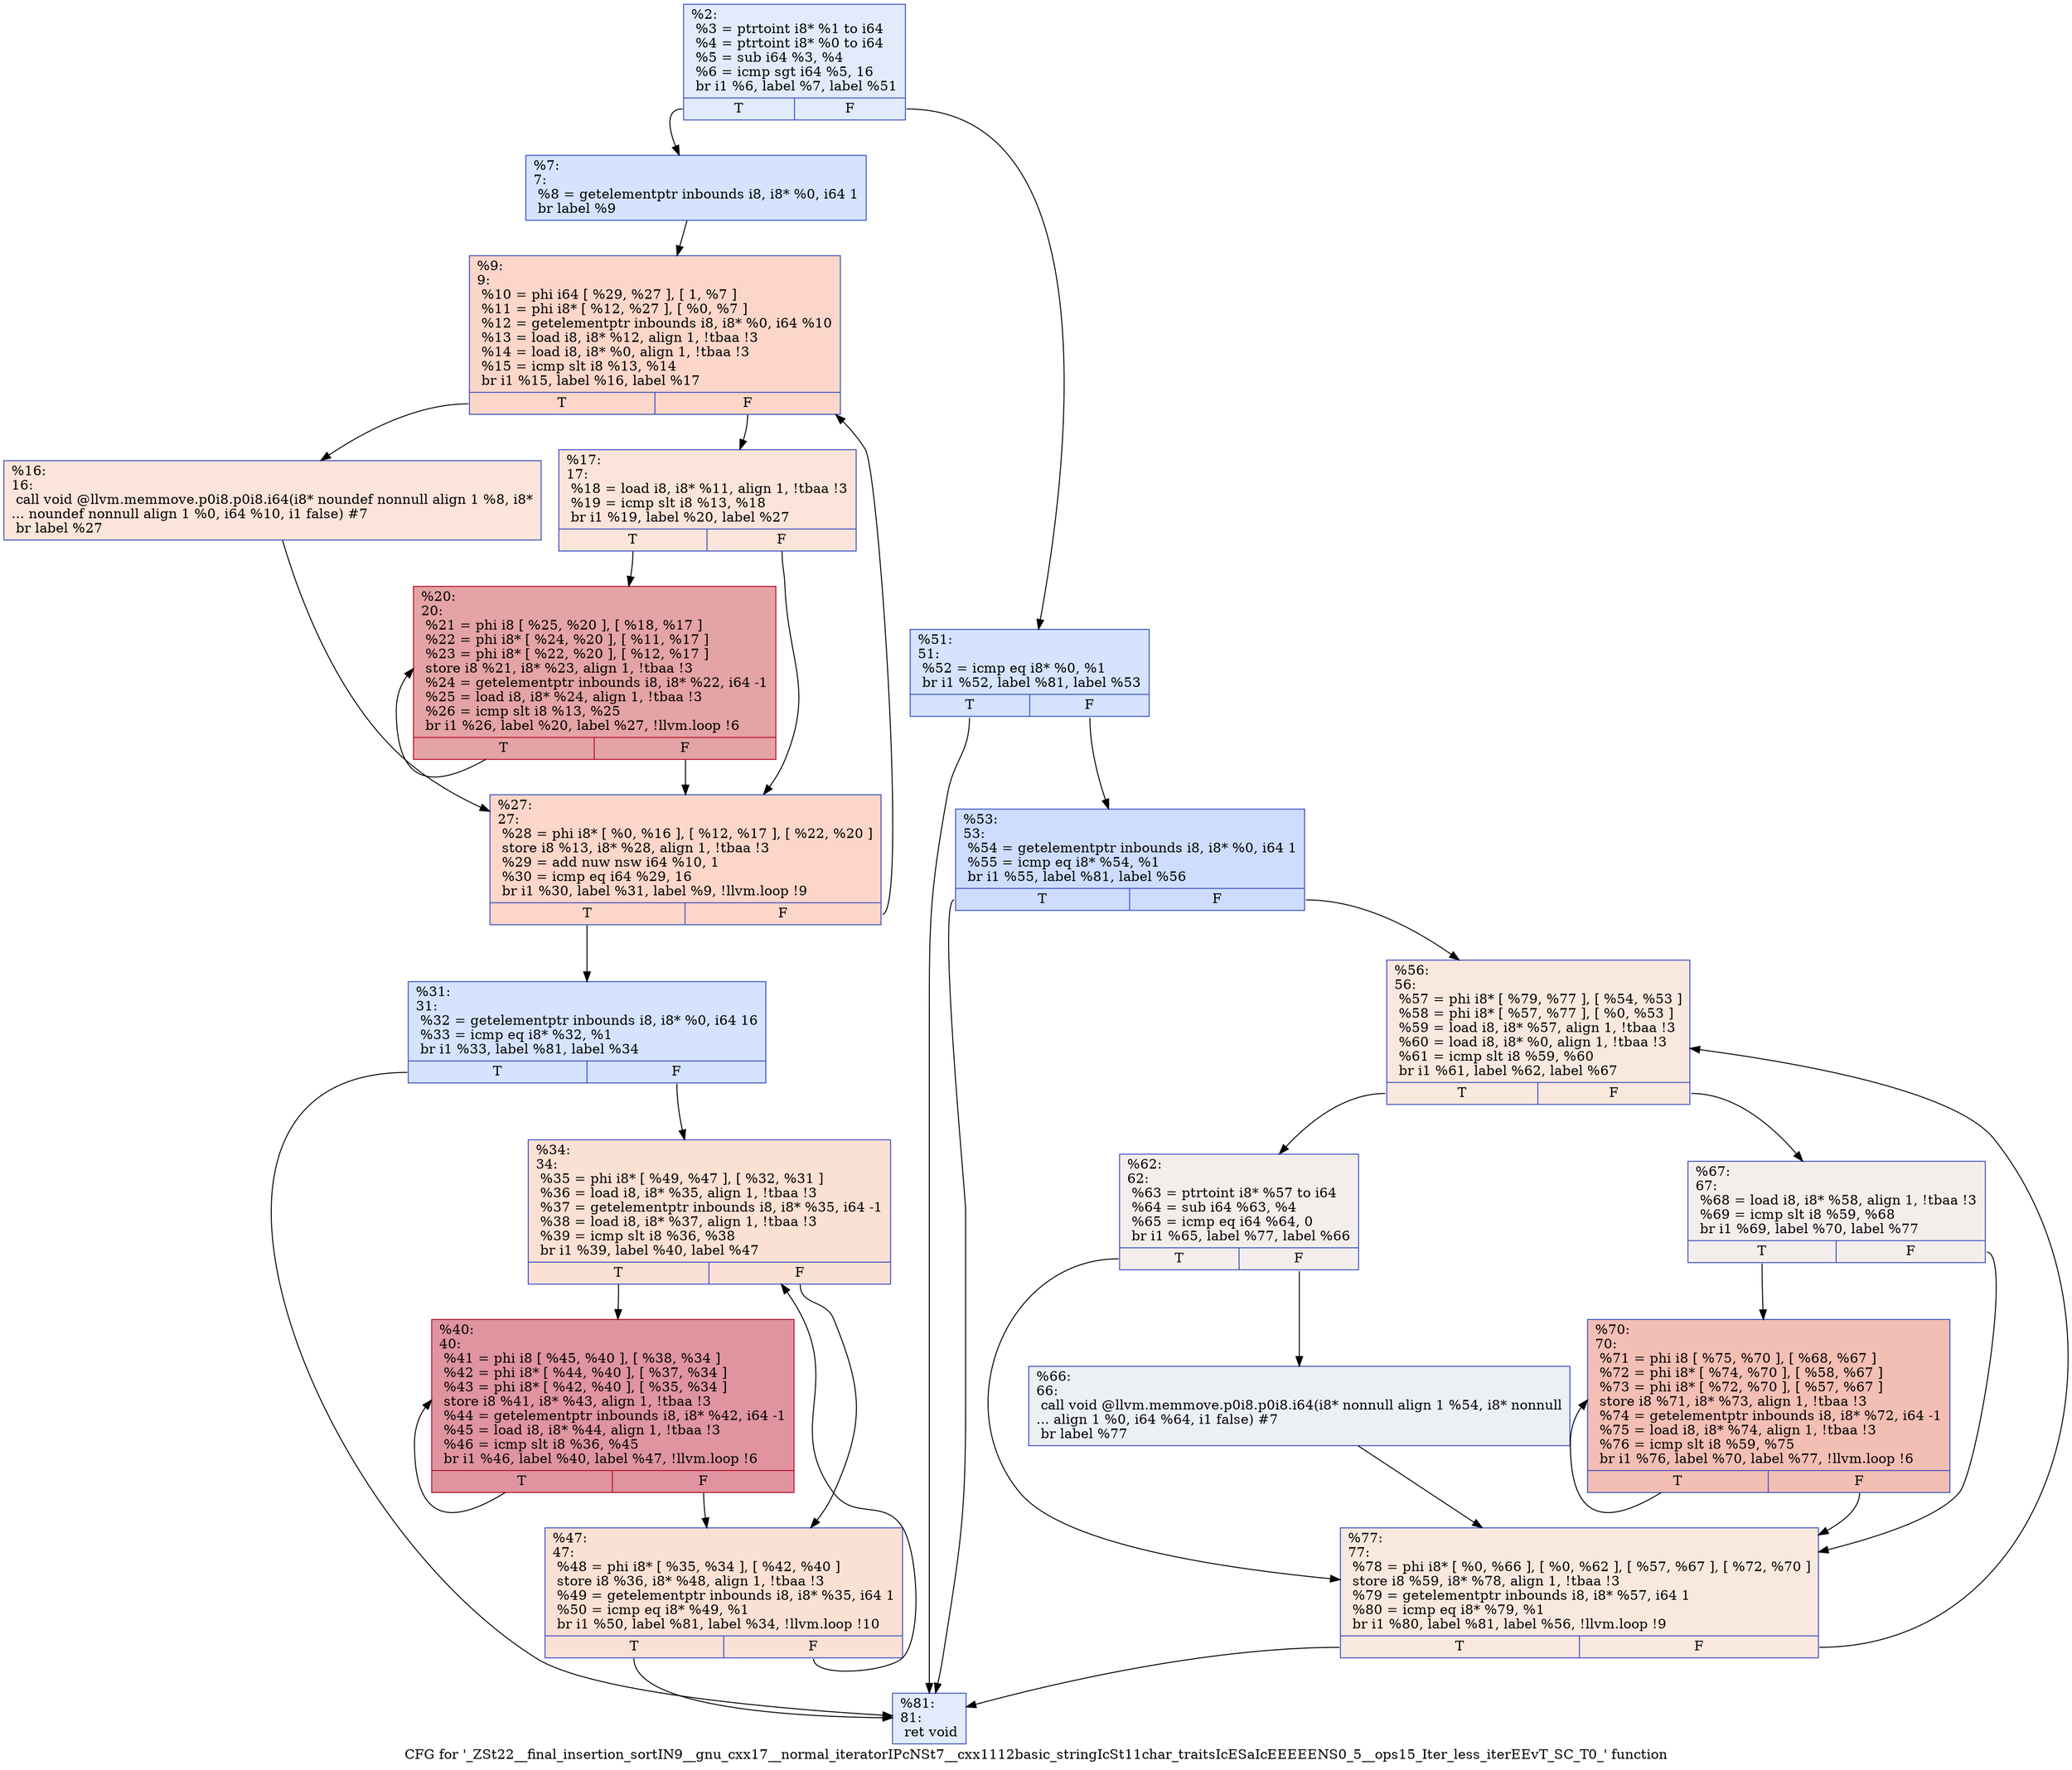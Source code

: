 digraph "CFG for '_ZSt22__final_insertion_sortIN9__gnu_cxx17__normal_iteratorIPcNSt7__cxx1112basic_stringIcSt11char_traitsIcESaIcEEEEENS0_5__ops15_Iter_less_iterEEvT_SC_T0_' function" {
	label="CFG for '_ZSt22__final_insertion_sortIN9__gnu_cxx17__normal_iteratorIPcNSt7__cxx1112basic_stringIcSt11char_traitsIcESaIcEEEEENS0_5__ops15_Iter_less_iterEEvT_SC_T0_' function";

	Node0x559e5062d650 [shape=record,color="#3d50c3ff", style=filled, fillcolor="#bbd1f870",label="{%2:\l  %3 = ptrtoint i8* %1 to i64\l  %4 = ptrtoint i8* %0 to i64\l  %5 = sub i64 %3, %4\l  %6 = icmp sgt i64 %5, 16\l  br i1 %6, label %7, label %51\l|{<s0>T|<s1>F}}"];
	Node0x559e5062d650:s0 -> Node0x559e5062d860;
	Node0x559e5062d650:s1 -> Node0x559e5062d8b0;
	Node0x559e5062d860 [shape=record,color="#3d50c3ff", style=filled, fillcolor="#a1c0ff70",label="{%7:\l7:                                                \l  %8 = getelementptr inbounds i8, i8* %0, i64 1\l  br label %9\l}"];
	Node0x559e5062d860 -> Node0x559e5062d780;
	Node0x559e5062d780 [shape=record,color="#3d50c3ff", style=filled, fillcolor="#f6a38570",label="{%9:\l9:                                                \l  %10 = phi i64 [ %29, %27 ], [ 1, %7 ]\l  %11 = phi i8* [ %12, %27 ], [ %0, %7 ]\l  %12 = getelementptr inbounds i8, i8* %0, i64 %10\l  %13 = load i8, i8* %12, align 1, !tbaa !3\l  %14 = load i8, i8* %0, align 1, !tbaa !3\l  %15 = icmp slt i8 %13, %14\l  br i1 %15, label %16, label %17\l|{<s0>T|<s1>F}}"];
	Node0x559e5062d780:s0 -> Node0x559e506230d0;
	Node0x559e5062d780:s1 -> Node0x559e50623120;
	Node0x559e506230d0 [shape=record,color="#3d50c3ff", style=filled, fillcolor="#f5c1a970",label="{%16:\l16:                                               \l  call void @llvm.memmove.p0i8.p0i8.i64(i8* noundef nonnull align 1 %8, i8*\l... noundef nonnull align 1 %0, i64 %10, i1 false) #7\l  br label %27\l}"];
	Node0x559e506230d0 -> Node0x559e5062dae0;
	Node0x559e50623120 [shape=record,color="#3d50c3ff", style=filled, fillcolor="#f5c1a970",label="{%17:\l17:                                               \l  %18 = load i8, i8* %11, align 1, !tbaa !3\l  %19 = icmp slt i8 %13, %18\l  br i1 %19, label %20, label %27\l|{<s0>T|<s1>F}}"];
	Node0x559e50623120:s0 -> Node0x559e50623540;
	Node0x559e50623120:s1 -> Node0x559e5062dae0;
	Node0x559e50623540 [shape=record,color="#b70d28ff", style=filled, fillcolor="#c32e3170",label="{%20:\l20:                                               \l  %21 = phi i8 [ %25, %20 ], [ %18, %17 ]\l  %22 = phi i8* [ %24, %20 ], [ %11, %17 ]\l  %23 = phi i8* [ %22, %20 ], [ %12, %17 ]\l  store i8 %21, i8* %23, align 1, !tbaa !3\l  %24 = getelementptr inbounds i8, i8* %22, i64 -1\l  %25 = load i8, i8* %24, align 1, !tbaa !3\l  %26 = icmp slt i8 %13, %25\l  br i1 %26, label %20, label %27, !llvm.loop !6\l|{<s0>T|<s1>F}}"];
	Node0x559e50623540:s0 -> Node0x559e50623540;
	Node0x559e50623540:s1 -> Node0x559e5062dae0;
	Node0x559e5062dae0 [shape=record,color="#3d50c3ff", style=filled, fillcolor="#f6a38570",label="{%27:\l27:                                               \l  %28 = phi i8* [ %0, %16 ], [ %12, %17 ], [ %22, %20 ]\l  store i8 %13, i8* %28, align 1, !tbaa !3\l  %29 = add nuw nsw i64 %10, 1\l  %30 = icmp eq i64 %29, 16\l  br i1 %30, label %31, label %9, !llvm.loop !9\l|{<s0>T|<s1>F}}"];
	Node0x559e5062dae0:s0 -> Node0x559e506327c0;
	Node0x559e5062dae0:s1 -> Node0x559e5062d780;
	Node0x559e506327c0 [shape=record,color="#3d50c3ff", style=filled, fillcolor="#a1c0ff70",label="{%31:\l31:                                               \l  %32 = getelementptr inbounds i8, i8* %0, i64 16\l  %33 = icmp eq i8* %32, %1\l  br i1 %33, label %81, label %34\l|{<s0>T|<s1>F}}"];
	Node0x559e506327c0:s0 -> Node0x559e50632ab0;
	Node0x559e506327c0:s1 -> Node0x559e50632b00;
	Node0x559e50632b00 [shape=record,color="#3d50c3ff", style=filled, fillcolor="#f7b99e70",label="{%34:\l34:                                               \l  %35 = phi i8* [ %49, %47 ], [ %32, %31 ]\l  %36 = load i8, i8* %35, align 1, !tbaa !3\l  %37 = getelementptr inbounds i8, i8* %35, i64 -1\l  %38 = load i8, i8* %37, align 1, !tbaa !3\l  %39 = icmp slt i8 %36, %38\l  br i1 %39, label %40, label %47\l|{<s0>T|<s1>F}}"];
	Node0x559e50632b00:s0 -> Node0x559e50632f90;
	Node0x559e50632b00:s1 -> Node0x559e50632c40;
	Node0x559e50632f90 [shape=record,color="#b70d28ff", style=filled, fillcolor="#b70d2870",label="{%40:\l40:                                               \l  %41 = phi i8 [ %45, %40 ], [ %38, %34 ]\l  %42 = phi i8* [ %44, %40 ], [ %37, %34 ]\l  %43 = phi i8* [ %42, %40 ], [ %35, %34 ]\l  store i8 %41, i8* %43, align 1, !tbaa !3\l  %44 = getelementptr inbounds i8, i8* %42, i64 -1\l  %45 = load i8, i8* %44, align 1, !tbaa !3\l  %46 = icmp slt i8 %36, %45\l  br i1 %46, label %40, label %47, !llvm.loop !6\l|{<s0>T|<s1>F}}"];
	Node0x559e50632f90:s0 -> Node0x559e50632f90;
	Node0x559e50632f90:s1 -> Node0x559e50632c40;
	Node0x559e50632c40 [shape=record,color="#3d50c3ff", style=filled, fillcolor="#f7b99e70",label="{%47:\l47:                                               \l  %48 = phi i8* [ %35, %34 ], [ %42, %40 ]\l  store i8 %36, i8* %48, align 1, !tbaa !3\l  %49 = getelementptr inbounds i8, i8* %35, i64 1\l  %50 = icmp eq i8* %49, %1\l  br i1 %50, label %81, label %34, !llvm.loop !10\l|{<s0>T|<s1>F}}"];
	Node0x559e50632c40:s0 -> Node0x559e50632ab0;
	Node0x559e50632c40:s1 -> Node0x559e50632b00;
	Node0x559e5062d8b0 [shape=record,color="#3d50c3ff", style=filled, fillcolor="#a1c0ff70",label="{%51:\l51:                                               \l  %52 = icmp eq i8* %0, %1\l  br i1 %52, label %81, label %53\l|{<s0>T|<s1>F}}"];
	Node0x559e5062d8b0:s0 -> Node0x559e50632ab0;
	Node0x559e5062d8b0:s1 -> Node0x559e50634060;
	Node0x559e50634060 [shape=record,color="#3d50c3ff", style=filled, fillcolor="#8fb1fe70",label="{%53:\l53:                                               \l  %54 = getelementptr inbounds i8, i8* %0, i64 1\l  %55 = icmp eq i8* %54, %1\l  br i1 %55, label %81, label %56\l|{<s0>T|<s1>F}}"];
	Node0x559e50634060:s0 -> Node0x559e50632ab0;
	Node0x559e50634060:s1 -> Node0x559e50634290;
	Node0x559e50634290 [shape=record,color="#3d50c3ff", style=filled, fillcolor="#f2cab570",label="{%56:\l56:                                               \l  %57 = phi i8* [ %79, %77 ], [ %54, %53 ]\l  %58 = phi i8* [ %57, %77 ], [ %0, %53 ]\l  %59 = load i8, i8* %57, align 1, !tbaa !3\l  %60 = load i8, i8* %0, align 1, !tbaa !3\l  %61 = icmp slt i8 %59, %60\l  br i1 %61, label %62, label %67\l|{<s0>T|<s1>F}}"];
	Node0x559e50634290:s0 -> Node0x559e506346b0;
	Node0x559e50634290:s1 -> Node0x559e50634700;
	Node0x559e506346b0 [shape=record,color="#3d50c3ff", style=filled, fillcolor="#e3d9d370",label="{%62:\l62:                                               \l  %63 = ptrtoint i8* %57 to i64\l  %64 = sub i64 %63, %4\l  %65 = icmp eq i64 %64, 0\l  br i1 %65, label %77, label %66\l|{<s0>T|<s1>F}}"];
	Node0x559e506346b0:s0 -> Node0x559e50634390;
	Node0x559e506346b0:s1 -> Node0x559e506349d0;
	Node0x559e506349d0 [shape=record,color="#3d50c3ff", style=filled, fillcolor="#d4dbe670",label="{%66:\l66:                                               \l  call void @llvm.memmove.p0i8.p0i8.i64(i8* nonnull align 1 %54, i8* nonnull\l... align 1 %0, i64 %64, i1 false) #7\l  br label %77\l}"];
	Node0x559e506349d0 -> Node0x559e50634390;
	Node0x559e50634700 [shape=record,color="#3d50c3ff", style=filled, fillcolor="#e3d9d370",label="{%67:\l67:                                               \l  %68 = load i8, i8* %58, align 1, !tbaa !3\l  %69 = icmp slt i8 %59, %68\l  br i1 %69, label %70, label %77\l|{<s0>T|<s1>F}}"];
	Node0x559e50634700:s0 -> Node0x559e50634e40;
	Node0x559e50634700:s1 -> Node0x559e50634390;
	Node0x559e50634e40 [shape=record,color="#3d50c3ff", style=filled, fillcolor="#e36c5570",label="{%70:\l70:                                               \l  %71 = phi i8 [ %75, %70 ], [ %68, %67 ]\l  %72 = phi i8* [ %74, %70 ], [ %58, %67 ]\l  %73 = phi i8* [ %72, %70 ], [ %57, %67 ]\l  store i8 %71, i8* %73, align 1, !tbaa !3\l  %74 = getelementptr inbounds i8, i8* %72, i64 -1\l  %75 = load i8, i8* %74, align 1, !tbaa !3\l  %76 = icmp slt i8 %59, %75\l  br i1 %76, label %70, label %77, !llvm.loop !6\l|{<s0>T|<s1>F}}"];
	Node0x559e50634e40:s0 -> Node0x559e50634e40;
	Node0x559e50634e40:s1 -> Node0x559e50634390;
	Node0x559e50634390 [shape=record,color="#3d50c3ff", style=filled, fillcolor="#f2cab570",label="{%77:\l77:                                               \l  %78 = phi i8* [ %0, %66 ], [ %0, %62 ], [ %57, %67 ], [ %72, %70 ]\l  store i8 %59, i8* %78, align 1, !tbaa !3\l  %79 = getelementptr inbounds i8, i8* %57, i64 1\l  %80 = icmp eq i8* %79, %1\l  br i1 %80, label %81, label %56, !llvm.loop !9\l|{<s0>T|<s1>F}}"];
	Node0x559e50634390:s0 -> Node0x559e50632ab0;
	Node0x559e50634390:s1 -> Node0x559e50634290;
	Node0x559e50632ab0 [shape=record,color="#3d50c3ff", style=filled, fillcolor="#bbd1f870",label="{%81:\l81:                                               \l  ret void\l}"];
}
